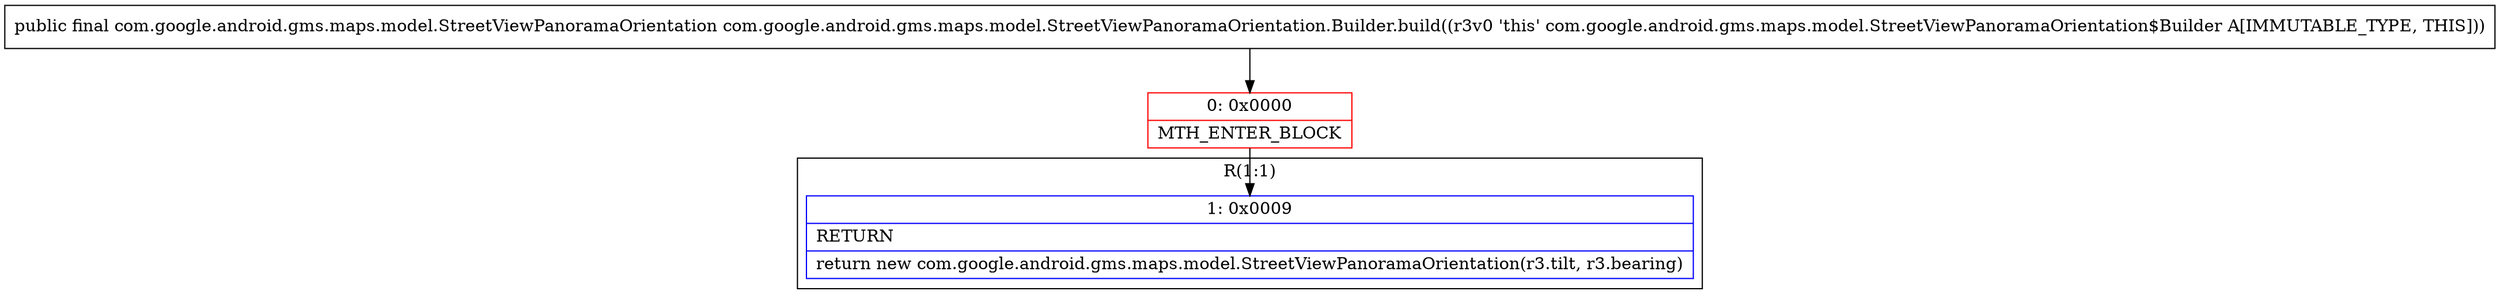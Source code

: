 digraph "CFG forcom.google.android.gms.maps.model.StreetViewPanoramaOrientation.Builder.build()Lcom\/google\/android\/gms\/maps\/model\/StreetViewPanoramaOrientation;" {
subgraph cluster_Region_1745810826 {
label = "R(1:1)";
node [shape=record,color=blue];
Node_1 [shape=record,label="{1\:\ 0x0009|RETURN\l|return new com.google.android.gms.maps.model.StreetViewPanoramaOrientation(r3.tilt, r3.bearing)\l}"];
}
Node_0 [shape=record,color=red,label="{0\:\ 0x0000|MTH_ENTER_BLOCK\l}"];
MethodNode[shape=record,label="{public final com.google.android.gms.maps.model.StreetViewPanoramaOrientation com.google.android.gms.maps.model.StreetViewPanoramaOrientation.Builder.build((r3v0 'this' com.google.android.gms.maps.model.StreetViewPanoramaOrientation$Builder A[IMMUTABLE_TYPE, THIS])) }"];
MethodNode -> Node_0;
Node_0 -> Node_1;
}

